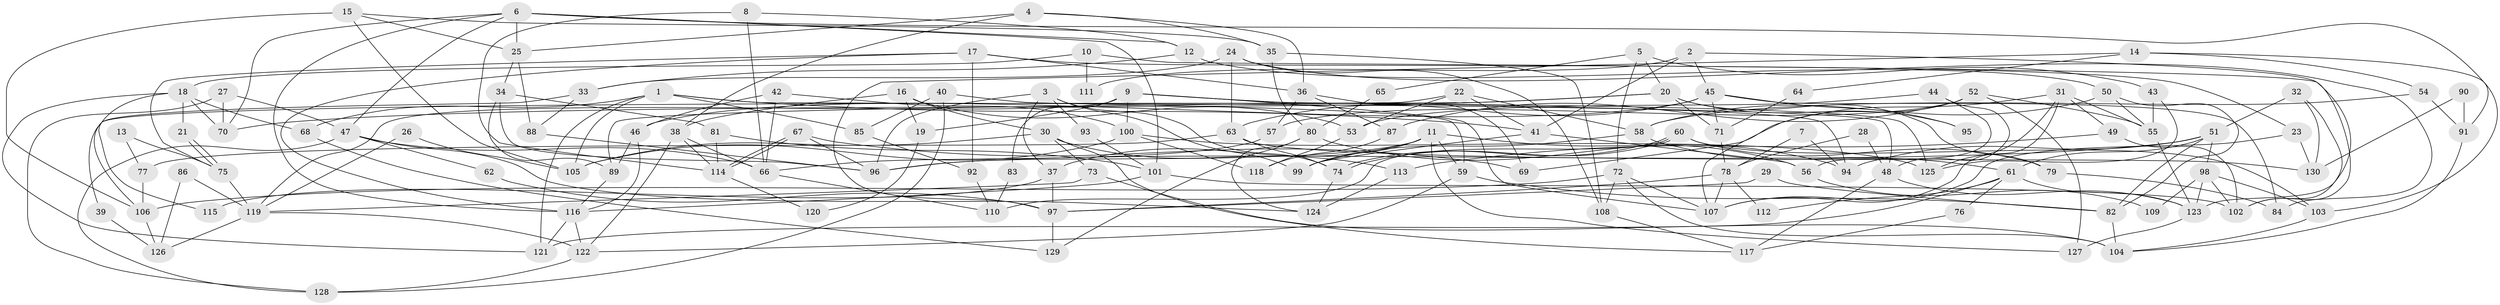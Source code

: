 // Generated by graph-tools (version 1.1) at 2025/49/03/09/25 04:49:39]
// undirected, 130 vertices, 260 edges
graph export_dot {
graph [start="1"]
  node [color=gray90,style=filled];
  1;
  2;
  3;
  4;
  5;
  6;
  7;
  8;
  9;
  10;
  11;
  12;
  13;
  14;
  15;
  16;
  17;
  18;
  19;
  20;
  21;
  22;
  23;
  24;
  25;
  26;
  27;
  28;
  29;
  30;
  31;
  32;
  33;
  34;
  35;
  36;
  37;
  38;
  39;
  40;
  41;
  42;
  43;
  44;
  45;
  46;
  47;
  48;
  49;
  50;
  51;
  52;
  53;
  54;
  55;
  56;
  57;
  58;
  59;
  60;
  61;
  62;
  63;
  64;
  65;
  66;
  67;
  68;
  69;
  70;
  71;
  72;
  73;
  74;
  75;
  76;
  77;
  78;
  79;
  80;
  81;
  82;
  83;
  84;
  85;
  86;
  87;
  88;
  89;
  90;
  91;
  92;
  93;
  94;
  95;
  96;
  97;
  98;
  99;
  100;
  101;
  102;
  103;
  104;
  105;
  106;
  107;
  108;
  109;
  110;
  111;
  112;
  113;
  114;
  115;
  116;
  117;
  118;
  119;
  120;
  121;
  122;
  123;
  124;
  125;
  126;
  127;
  128;
  129;
  130;
  1 -- 48;
  1 -- 121;
  1 -- 41;
  1 -- 68;
  1 -- 85;
  1 -- 105;
  2 -- 45;
  2 -- 41;
  2 -- 111;
  2 -- 123;
  3 -- 74;
  3 -- 96;
  3 -- 37;
  3 -- 93;
  3 -- 99;
  4 -- 38;
  4 -- 25;
  4 -- 35;
  4 -- 36;
  5 -- 20;
  5 -- 43;
  5 -- 65;
  5 -- 72;
  6 -- 70;
  6 -- 116;
  6 -- 12;
  6 -- 25;
  6 -- 47;
  6 -- 91;
  6 -- 101;
  7 -- 94;
  7 -- 78;
  8 -- 12;
  8 -- 114;
  8 -- 66;
  9 -- 100;
  9 -- 107;
  9 -- 19;
  9 -- 83;
  9 -- 94;
  9 -- 119;
  9 -- 125;
  10 -- 102;
  10 -- 18;
  10 -- 111;
  11 -- 59;
  11 -- 96;
  11 -- 37;
  11 -- 56;
  11 -- 99;
  11 -- 127;
  12 -- 33;
  12 -- 50;
  13 -- 77;
  13 -- 75;
  14 -- 97;
  14 -- 54;
  14 -- 64;
  14 -- 103;
  15 -- 35;
  15 -- 25;
  15 -- 105;
  15 -- 106;
  16 -- 53;
  16 -- 38;
  16 -- 19;
  16 -- 30;
  17 -- 36;
  17 -- 92;
  17 -- 23;
  17 -- 75;
  17 -- 116;
  18 -- 121;
  18 -- 70;
  18 -- 21;
  18 -- 68;
  18 -- 115;
  19 -- 120;
  20 -- 89;
  20 -- 71;
  20 -- 70;
  20 -- 79;
  20 -- 95;
  21 -- 75;
  21 -- 75;
  22 -- 58;
  22 -- 41;
  22 -- 39;
  22 -- 53;
  23 -- 130;
  23 -- 107;
  24 -- 108;
  24 -- 84;
  24 -- 33;
  24 -- 63;
  25 -- 88;
  25 -- 34;
  26 -- 105;
  26 -- 119;
  27 -- 128;
  27 -- 47;
  27 -- 70;
  28 -- 48;
  28 -- 78;
  29 -- 97;
  29 -- 82;
  30 -- 105;
  30 -- 73;
  30 -- 113;
  30 -- 117;
  31 -- 55;
  31 -- 107;
  31 -- 49;
  31 -- 69;
  31 -- 125;
  32 -- 51;
  32 -- 102;
  32 -- 130;
  33 -- 106;
  33 -- 88;
  34 -- 89;
  34 -- 81;
  34 -- 96;
  35 -- 108;
  35 -- 80;
  36 -- 57;
  36 -- 69;
  36 -- 87;
  37 -- 97;
  37 -- 115;
  38 -- 122;
  38 -- 114;
  38 -- 66;
  39 -- 126;
  40 -- 59;
  40 -- 128;
  40 -- 85;
  41 -- 99;
  41 -- 56;
  42 -- 100;
  42 -- 66;
  42 -- 46;
  43 -- 125;
  43 -- 55;
  44 -- 53;
  44 -- 56;
  44 -- 48;
  45 -- 63;
  45 -- 46;
  45 -- 71;
  45 -- 84;
  45 -- 95;
  46 -- 116;
  46 -- 89;
  47 -- 66;
  47 -- 62;
  47 -- 124;
  47 -- 128;
  48 -- 123;
  48 -- 117;
  49 -- 113;
  49 -- 102;
  50 -- 82;
  50 -- 55;
  50 -- 58;
  51 -- 98;
  51 -- 96;
  51 -- 61;
  51 -- 82;
  51 -- 94;
  52 -- 55;
  52 -- 127;
  52 -- 57;
  52 -- 87;
  52 -- 107;
  53 -- 118;
  54 -- 58;
  54 -- 91;
  55 -- 123;
  56 -- 109;
  57 -- 66;
  58 -- 99;
  58 -- 61;
  59 -- 82;
  59 -- 122;
  60 -- 74;
  60 -- 74;
  60 -- 103;
  60 -- 79;
  60 -- 110;
  61 -- 76;
  61 -- 112;
  61 -- 121;
  61 -- 123;
  62 -- 97;
  63 -- 74;
  63 -- 77;
  63 -- 130;
  64 -- 71;
  65 -- 80;
  66 -- 110;
  67 -- 69;
  67 -- 114;
  67 -- 114;
  67 -- 96;
  68 -- 129;
  71 -- 78;
  72 -- 107;
  72 -- 104;
  72 -- 106;
  72 -- 108;
  73 -- 119;
  73 -- 104;
  74 -- 124;
  75 -- 119;
  76 -- 117;
  77 -- 106;
  78 -- 97;
  78 -- 107;
  78 -- 112;
  79 -- 84;
  80 -- 94;
  80 -- 124;
  80 -- 129;
  81 -- 101;
  81 -- 114;
  82 -- 104;
  83 -- 110;
  85 -- 92;
  86 -- 126;
  86 -- 119;
  87 -- 118;
  88 -- 96;
  89 -- 116;
  90 -- 130;
  90 -- 91;
  91 -- 104;
  92 -- 110;
  93 -- 101;
  97 -- 129;
  98 -- 103;
  98 -- 123;
  98 -- 102;
  98 -- 109;
  100 -- 125;
  100 -- 105;
  100 -- 118;
  101 -- 102;
  101 -- 116;
  103 -- 104;
  106 -- 126;
  108 -- 117;
  113 -- 124;
  114 -- 120;
  116 -- 121;
  116 -- 122;
  119 -- 122;
  119 -- 126;
  122 -- 128;
  123 -- 127;
}
